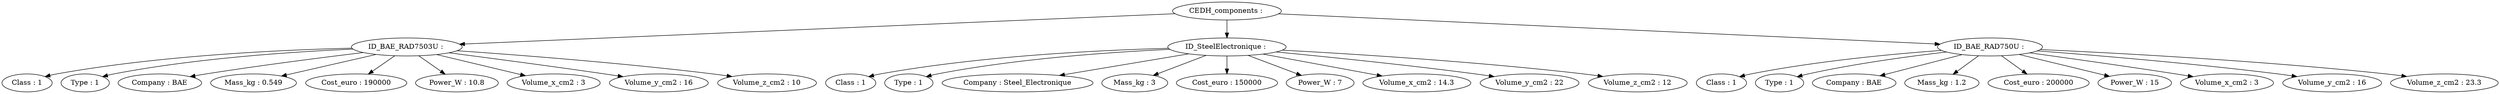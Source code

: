 // CEDH components
digraph {
	0 [label="CEDH_components : "]
	1 [label="ID_BAE_RAD7503U : "]
	2 [label="Class : 1"]
	3 [label="Type : 1"]
	4 [label="Company : BAE"]
	5 [label="Mass_kg : 0.549"]
	6 [label="Cost_euro : 190000"]
	7 [label="Power_W : 10.8"]
	8 [label="Volume_x_cm2 : 3"]
	9 [label="Volume_y_cm2 : 16"]
	10 [label="Volume_z_cm2 : 10"]
	11 [label="ID_SteelElectronique : "]
	12 [label="Class : 1"]
	13 [label="Type : 1"]
	14 [label="Company : Steel_Electronique"]
	15 [label="Mass_kg : 3"]
	16 [label="Cost_euro : 150000"]
	17 [label="Power_W : 7"]
	18 [label="Volume_x_cm2 : 14.3"]
	19 [label="Volume_y_cm2 : 22"]
	20 [label="Volume_z_cm2 : 12"]
	21 [label="ID_BAE_RAD750U : "]
	22 [label="Class : 1"]
	23 [label="Type : 1"]
	24 [label="Company : BAE"]
	25 [label="Mass_kg : 1.2"]
	26 [label="Cost_euro : 200000"]
	27 [label="Power_W : 15"]
	28 [label="Volume_x_cm2 : 3"]
	29 [label="Volume_y_cm2 : 16"]
	30 [label="Volume_z_cm2 : 23.3"]
	0 -> 1
	1 -> 2
	1 -> 3
	1 -> 4
	1 -> 5
	1 -> 6
	1 -> 7
	1 -> 8
	1 -> 9
	1 -> 10
	0 -> 11
	11 -> 12
	11 -> 13
	11 -> 14
	11 -> 15
	11 -> 16
	11 -> 17
	11 -> 18
	11 -> 19
	11 -> 20
	0 -> 21
	21 -> 22
	21 -> 23
	21 -> 24
	21 -> 25
	21 -> 26
	21 -> 27
	21 -> 28
	21 -> 29
	21 -> 30
}
